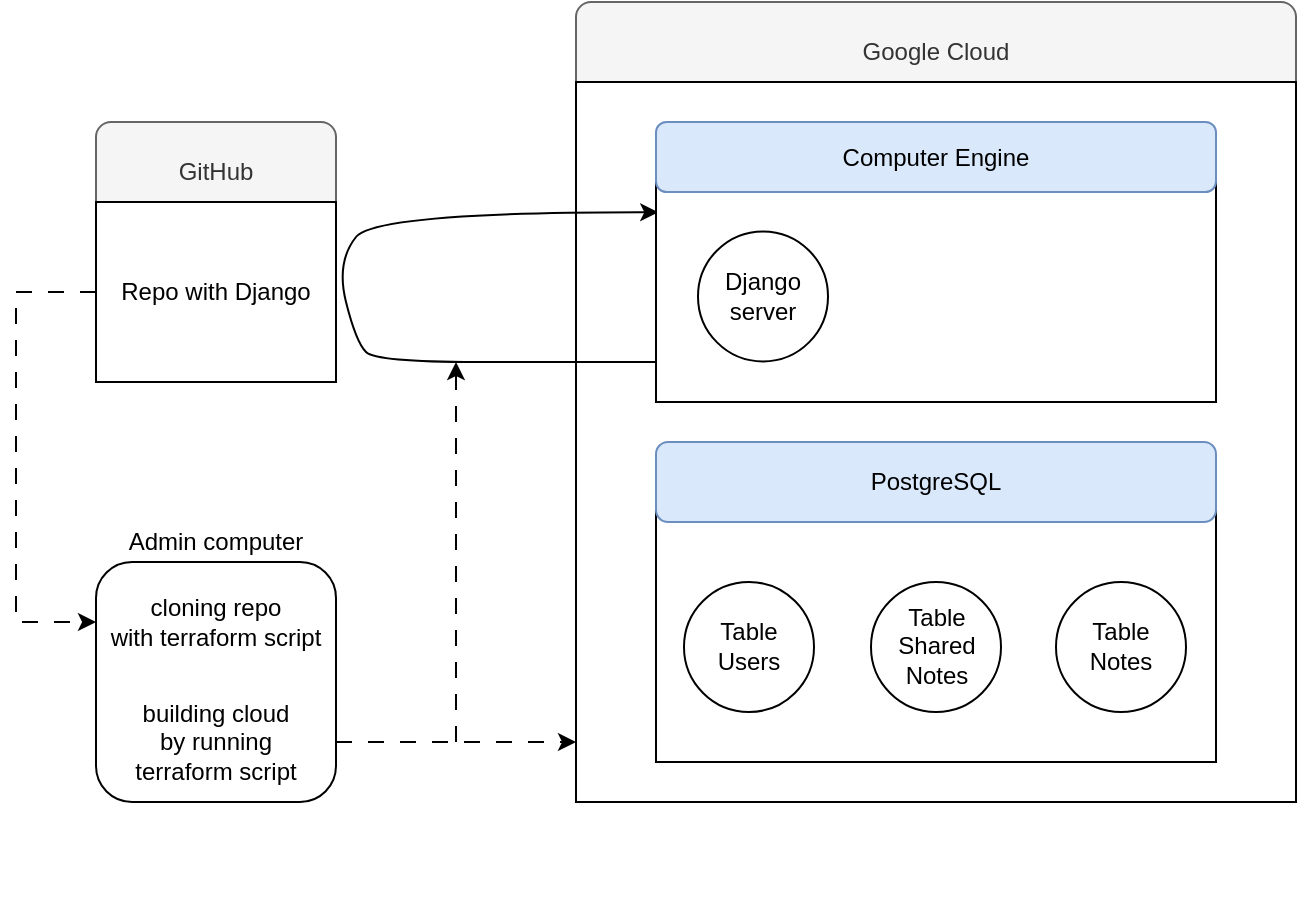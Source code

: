 <mxfile version="24.1.0" type="device">
  <diagram name="Strona-1" id="qPf3AN_Ml3OezSIysqD3">
    <mxGraphModel dx="794" dy="559" grid="1" gridSize="10" guides="1" tooltips="1" connect="1" arrows="1" fold="1" page="1" pageScale="1" pageWidth="827" pageHeight="1169" math="0" shadow="0">
      <root>
        <mxCell id="0" />
        <mxCell id="1" parent="0" />
        <mxCell id="I0NIPnPHJ1SzyM1SRgCm-4" value="" style="group" parent="1" vertex="1" connectable="0">
          <mxGeometry x="120" y="140" width="120" height="130" as="geometry" />
        </mxCell>
        <mxCell id="I0NIPnPHJ1SzyM1SRgCm-2" value="GitHub" style="rounded=1;whiteSpace=wrap;html=1;align=center;fillColor=#f5f5f5;fontColor=#333333;strokeColor=#666666;" parent="I0NIPnPHJ1SzyM1SRgCm-4" vertex="1">
          <mxGeometry width="120" height="50" as="geometry" />
        </mxCell>
        <mxCell id="I0NIPnPHJ1SzyM1SRgCm-3" value="Repo with Django" style="rounded=0;whiteSpace=wrap;html=1;" parent="I0NIPnPHJ1SzyM1SRgCm-4" vertex="1">
          <mxGeometry y="40" width="120" height="90" as="geometry" />
        </mxCell>
        <mxCell id="I0NIPnPHJ1SzyM1SRgCm-6" value="" style="group;" parent="1" vertex="1" connectable="0">
          <mxGeometry x="360" y="80" width="360" height="450" as="geometry" />
        </mxCell>
        <mxCell id="I0NIPnPHJ1SzyM1SRgCm-7" value="Google Cloud" style="rounded=1;whiteSpace=wrap;html=1;align=center;fillColor=#f5f5f5;fontColor=#333333;strokeColor=#666666;" parent="I0NIPnPHJ1SzyM1SRgCm-6" vertex="1">
          <mxGeometry width="360" height="50" as="geometry" />
        </mxCell>
        <mxCell id="I0NIPnPHJ1SzyM1SRgCm-8" value="" style="rounded=0;whiteSpace=wrap;html=1;" parent="I0NIPnPHJ1SzyM1SRgCm-6" vertex="1">
          <mxGeometry y="40" width="360" height="360" as="geometry" />
        </mxCell>
        <mxCell id="I0NIPnPHJ1SzyM1SRgCm-17" value="" style="group" parent="I0NIPnPHJ1SzyM1SRgCm-6" vertex="1" connectable="0">
          <mxGeometry x="-120" y="60" width="440" height="148.75" as="geometry" />
        </mxCell>
        <mxCell id="I0NIPnPHJ1SzyM1SRgCm-12" value="" style="curved=1;endArrow=classic;html=1;rounded=0;entryX=0.004;entryY=0.153;entryDx=0;entryDy=0;entryPerimeter=0;movable=1;resizable=1;rotatable=1;deletable=1;editable=1;locked=0;connectable=1;" parent="I0NIPnPHJ1SzyM1SRgCm-17" source="I0NIPnPHJ1SzyM1SRgCm-11" target="I0NIPnPHJ1SzyM1SRgCm-11" edge="1">
          <mxGeometry width="50" height="50" relative="1" as="geometry">
            <mxPoint x="180" y="140" as="sourcePoint" />
            <mxPoint x="230" y="105" as="targetPoint" />
            <Array as="points">
              <mxPoint x="160" y="120" />
              <mxPoint x="120" y="120" />
              <mxPoint x="20" y="120" />
              <mxPoint x="10" y="110" />
              <mxPoint y="70" />
              <mxPoint x="20" y="45" />
            </Array>
          </mxGeometry>
        </mxCell>
        <mxCell id="I0NIPnPHJ1SzyM1SRgCm-11" value="" style="rounded=0;whiteSpace=wrap;html=1;movable=1;resizable=1;rotatable=1;deletable=1;editable=1;locked=0;connectable=1;" parent="I0NIPnPHJ1SzyM1SRgCm-17" vertex="1">
          <mxGeometry x="160" y="28" width="280" height="112" as="geometry" />
        </mxCell>
        <mxCell id="I0NIPnPHJ1SzyM1SRgCm-10" value="Computer Engine" style="rounded=1;whiteSpace=wrap;html=1;align=center;fillColor=#dae8fc;strokeColor=#6c8ebf;movable=1;resizable=1;rotatable=1;deletable=1;editable=1;locked=0;connectable=1;" parent="I0NIPnPHJ1SzyM1SRgCm-17" vertex="1">
          <mxGeometry x="160" width="280" height="35" as="geometry" />
        </mxCell>
        <mxCell id="I0NIPnPHJ1SzyM1SRgCm-9" value="" style="group" parent="I0NIPnPHJ1SzyM1SRgCm-17" vertex="1" connectable="0">
          <mxGeometry x="160" width="280" height="148.75" as="geometry" />
        </mxCell>
        <mxCell id="I0NIPnPHJ1SzyM1SRgCm-15" value="Django&lt;div&gt;server&lt;/div&gt;" style="ellipse;whiteSpace=wrap;html=1;aspect=fixed;" parent="I0NIPnPHJ1SzyM1SRgCm-9" vertex="1">
          <mxGeometry x="21" y="54.719" width="65" height="65" as="geometry" />
        </mxCell>
        <mxCell id="I0NIPnPHJ1SzyM1SRgCm-33" value="" style="endArrow=classic;html=1;rounded=0;dashed=1;dashPattern=8 8;" parent="I0NIPnPHJ1SzyM1SRgCm-17" edge="1">
          <mxGeometry width="50" height="50" relative="1" as="geometry">
            <mxPoint x="60" y="310" as="sourcePoint" />
            <mxPoint x="60" y="120" as="targetPoint" />
          </mxGeometry>
        </mxCell>
        <mxCell id="I0NIPnPHJ1SzyM1SRgCm-18" value="" style="group" parent="I0NIPnPHJ1SzyM1SRgCm-6" vertex="1" connectable="0">
          <mxGeometry x="-120" y="220" width="440" height="170" as="geometry" />
        </mxCell>
        <mxCell id="I0NIPnPHJ1SzyM1SRgCm-20" value="" style="rounded=0;whiteSpace=wrap;html=1;movable=1;resizable=1;rotatable=1;deletable=1;editable=1;locked=0;connectable=1;" parent="I0NIPnPHJ1SzyM1SRgCm-18" vertex="1">
          <mxGeometry x="160" y="32.0" width="280" height="128.0" as="geometry" />
        </mxCell>
        <mxCell id="I0NIPnPHJ1SzyM1SRgCm-21" value="PostgreSQL" style="rounded=1;whiteSpace=wrap;html=1;align=center;fillColor=#dae8fc;strokeColor=#6c8ebf;movable=1;resizable=1;rotatable=1;deletable=1;editable=1;locked=0;connectable=1;" parent="I0NIPnPHJ1SzyM1SRgCm-18" vertex="1">
          <mxGeometry x="160" width="280" height="40" as="geometry" />
        </mxCell>
        <mxCell id="I0NIPnPHJ1SzyM1SRgCm-41" value="Table&lt;div&gt;Users&lt;/div&gt;" style="ellipse;whiteSpace=wrap;html=1;aspect=fixed;" parent="I0NIPnPHJ1SzyM1SRgCm-18" vertex="1">
          <mxGeometry x="174" y="69.999" width="65" height="65" as="geometry" />
        </mxCell>
        <mxCell id="I0NIPnPHJ1SzyM1SRgCm-42" value="Table&lt;div&gt;Shared&lt;/div&gt;&lt;div&gt;Notes&lt;/div&gt;" style="ellipse;whiteSpace=wrap;html=1;aspect=fixed;" parent="I0NIPnPHJ1SzyM1SRgCm-18" vertex="1">
          <mxGeometry x="267.5" y="69.999" width="65" height="65" as="geometry" />
        </mxCell>
        <mxCell id="I0NIPnPHJ1SzyM1SRgCm-43" value="Table&lt;div&gt;Notes&lt;/div&gt;" style="ellipse;whiteSpace=wrap;html=1;aspect=fixed;" parent="I0NIPnPHJ1SzyM1SRgCm-18" vertex="1">
          <mxGeometry x="360" y="69.999" width="65" height="65" as="geometry" />
        </mxCell>
        <mxCell id="I0NIPnPHJ1SzyM1SRgCm-30" value="" style="group" parent="1" vertex="1" connectable="0">
          <mxGeometry x="120" y="320" width="120" height="160" as="geometry" />
        </mxCell>
        <mxCell id="I0NIPnPHJ1SzyM1SRgCm-25" value="" style="rounded=1;whiteSpace=wrap;html=1;" parent="I0NIPnPHJ1SzyM1SRgCm-30" vertex="1">
          <mxGeometry y="40" width="120" height="120" as="geometry" />
        </mxCell>
        <mxCell id="I0NIPnPHJ1SzyM1SRgCm-26" value="Admin computer" style="text;html=1;align=center;verticalAlign=middle;whiteSpace=wrap;rounded=0;" parent="I0NIPnPHJ1SzyM1SRgCm-30" vertex="1">
          <mxGeometry y="20" width="120" height="20" as="geometry" />
        </mxCell>
        <mxCell id="I0NIPnPHJ1SzyM1SRgCm-35" value="building cloud&lt;div&gt;by running&lt;/div&gt;&lt;div&gt;terraform script&lt;/div&gt;" style="text;html=1;align=center;verticalAlign=middle;whiteSpace=wrap;rounded=0;" parent="I0NIPnPHJ1SzyM1SRgCm-30" vertex="1">
          <mxGeometry y="100" width="120" height="60" as="geometry" />
        </mxCell>
        <mxCell id="I0NIPnPHJ1SzyM1SRgCm-36" value="cloning repo&lt;div&gt;with terraform script&lt;/div&gt;" style="text;html=1;align=center;verticalAlign=middle;whiteSpace=wrap;rounded=0;" parent="I0NIPnPHJ1SzyM1SRgCm-30" vertex="1">
          <mxGeometry y="40" width="120" height="60" as="geometry" />
        </mxCell>
        <mxCell id="I0NIPnPHJ1SzyM1SRgCm-31" value="" style="endArrow=classic;html=1;rounded=0;exitX=1;exitY=0.75;exitDx=0;exitDy=0;dashed=1;dashPattern=8 8;" parent="1" edge="1">
          <mxGeometry width="50" height="50" relative="1" as="geometry">
            <mxPoint x="240" y="450" as="sourcePoint" />
            <mxPoint x="360" y="450" as="targetPoint" />
          </mxGeometry>
        </mxCell>
        <mxCell id="I0NIPnPHJ1SzyM1SRgCm-40" value="" style="endArrow=classic;html=1;rounded=0;exitX=0;exitY=0.5;exitDx=0;exitDy=0;entryX=0;entryY=0.5;entryDx=0;entryDy=0;dashed=1;dashPattern=8 8;" parent="1" source="I0NIPnPHJ1SzyM1SRgCm-3" target="I0NIPnPHJ1SzyM1SRgCm-36" edge="1">
          <mxGeometry width="50" height="50" relative="1" as="geometry">
            <mxPoint x="150" y="360" as="sourcePoint" />
            <mxPoint x="200" y="310" as="targetPoint" />
            <Array as="points">
              <mxPoint x="80" y="225" />
              <mxPoint x="80" y="390" />
            </Array>
          </mxGeometry>
        </mxCell>
      </root>
    </mxGraphModel>
  </diagram>
</mxfile>
